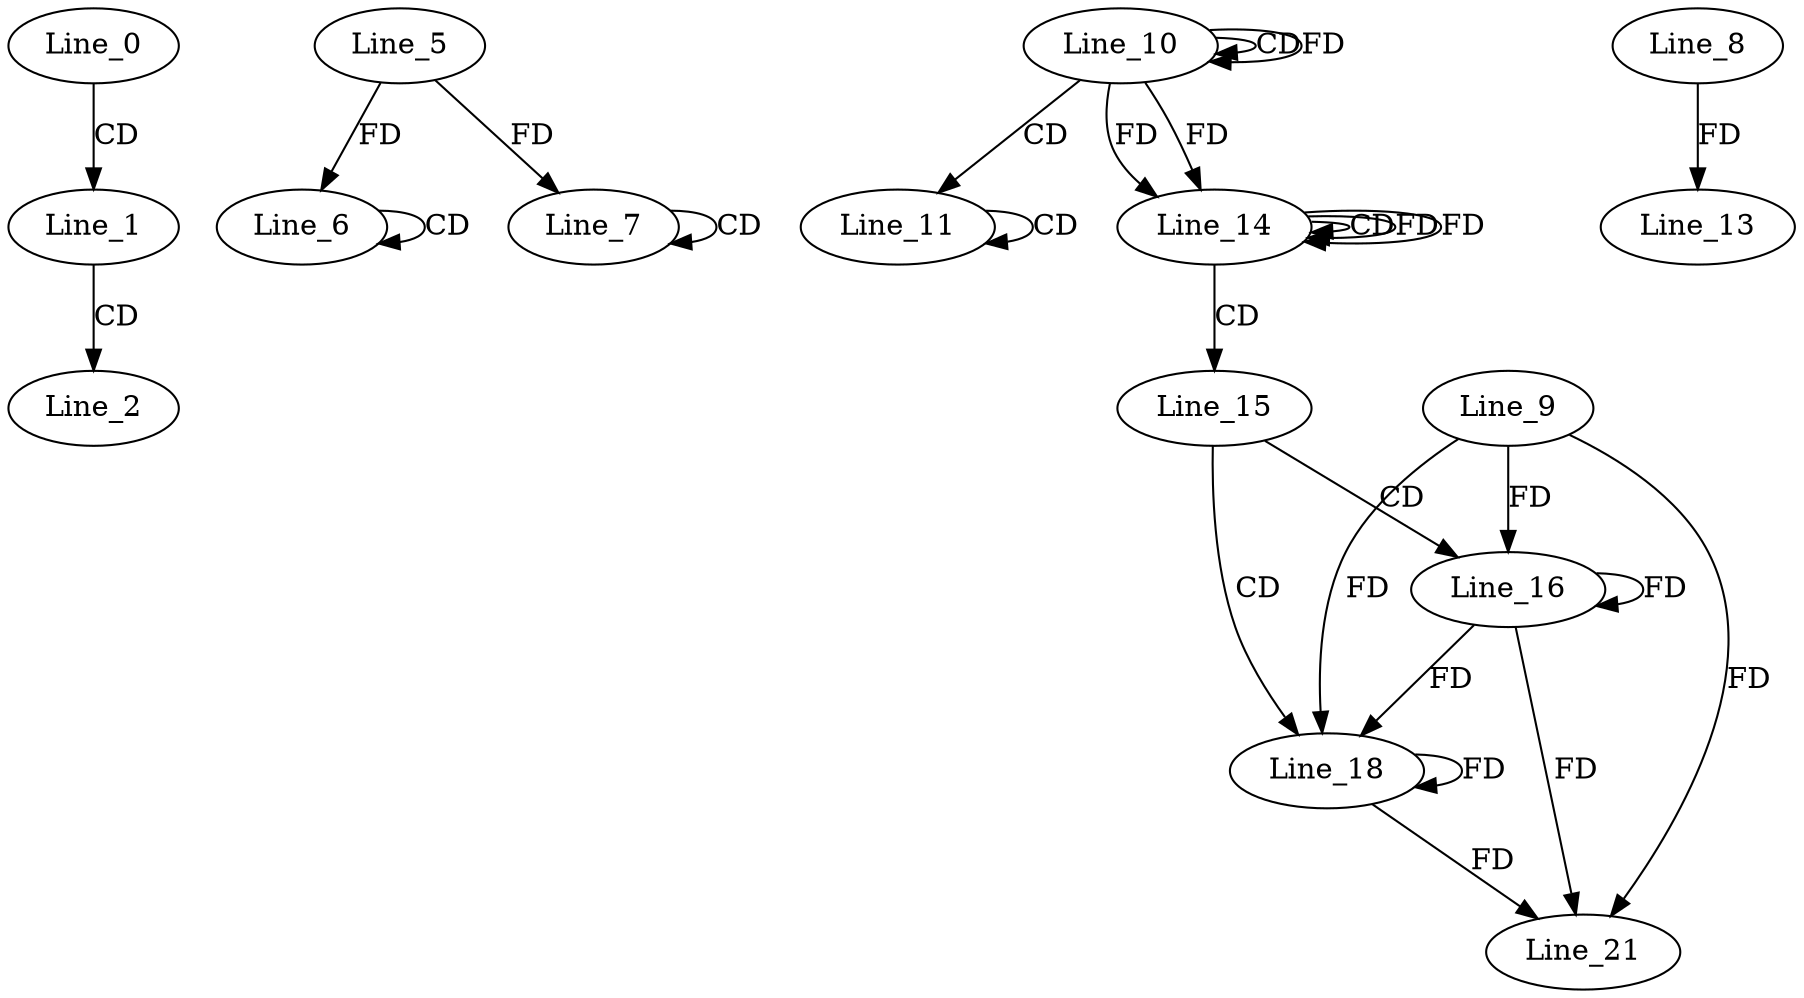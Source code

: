digraph G {
  Line_0;
  Line_1;
  Line_2;
  Line_6;
  Line_6;
  Line_5;
  Line_6;
  Line_7;
  Line_7;
  Line_7;
  Line_10;
  Line_10;
  Line_10;
  Line_11;
  Line_11;
  Line_8;
  Line_13;
  Line_14;
  Line_14;
  Line_14;
  Line_15;
  Line_16;
  Line_9;
  Line_18;
  Line_21;
  Line_0 -> Line_1 [ label="CD" ];
  Line_1 -> Line_2 [ label="CD" ];
  Line_6 -> Line_6 [ label="CD" ];
  Line_5 -> Line_6 [ label="FD" ];
  Line_7 -> Line_7 [ label="CD" ];
  Line_5 -> Line_7 [ label="FD" ];
  Line_10 -> Line_10 [ label="CD" ];
  Line_10 -> Line_10 [ label="FD" ];
  Line_10 -> Line_11 [ label="CD" ];
  Line_11 -> Line_11 [ label="CD" ];
  Line_8 -> Line_13 [ label="FD" ];
  Line_10 -> Line_14 [ label="FD" ];
  Line_14 -> Line_14 [ label="CD" ];
  Line_14 -> Line_14 [ label="FD" ];
  Line_10 -> Line_14 [ label="FD" ];
  Line_14 -> Line_15 [ label="CD" ];
  Line_15 -> Line_16 [ label="CD" ];
  Line_16 -> Line_16 [ label="FD" ];
  Line_9 -> Line_16 [ label="FD" ];
  Line_15 -> Line_18 [ label="CD" ];
  Line_16 -> Line_18 [ label="FD" ];
  Line_18 -> Line_18 [ label="FD" ];
  Line_9 -> Line_18 [ label="FD" ];
  Line_16 -> Line_21 [ label="FD" ];
  Line_18 -> Line_21 [ label="FD" ];
  Line_9 -> Line_21 [ label="FD" ];
  Line_14 -> Line_14 [ label="FD" ];
}
